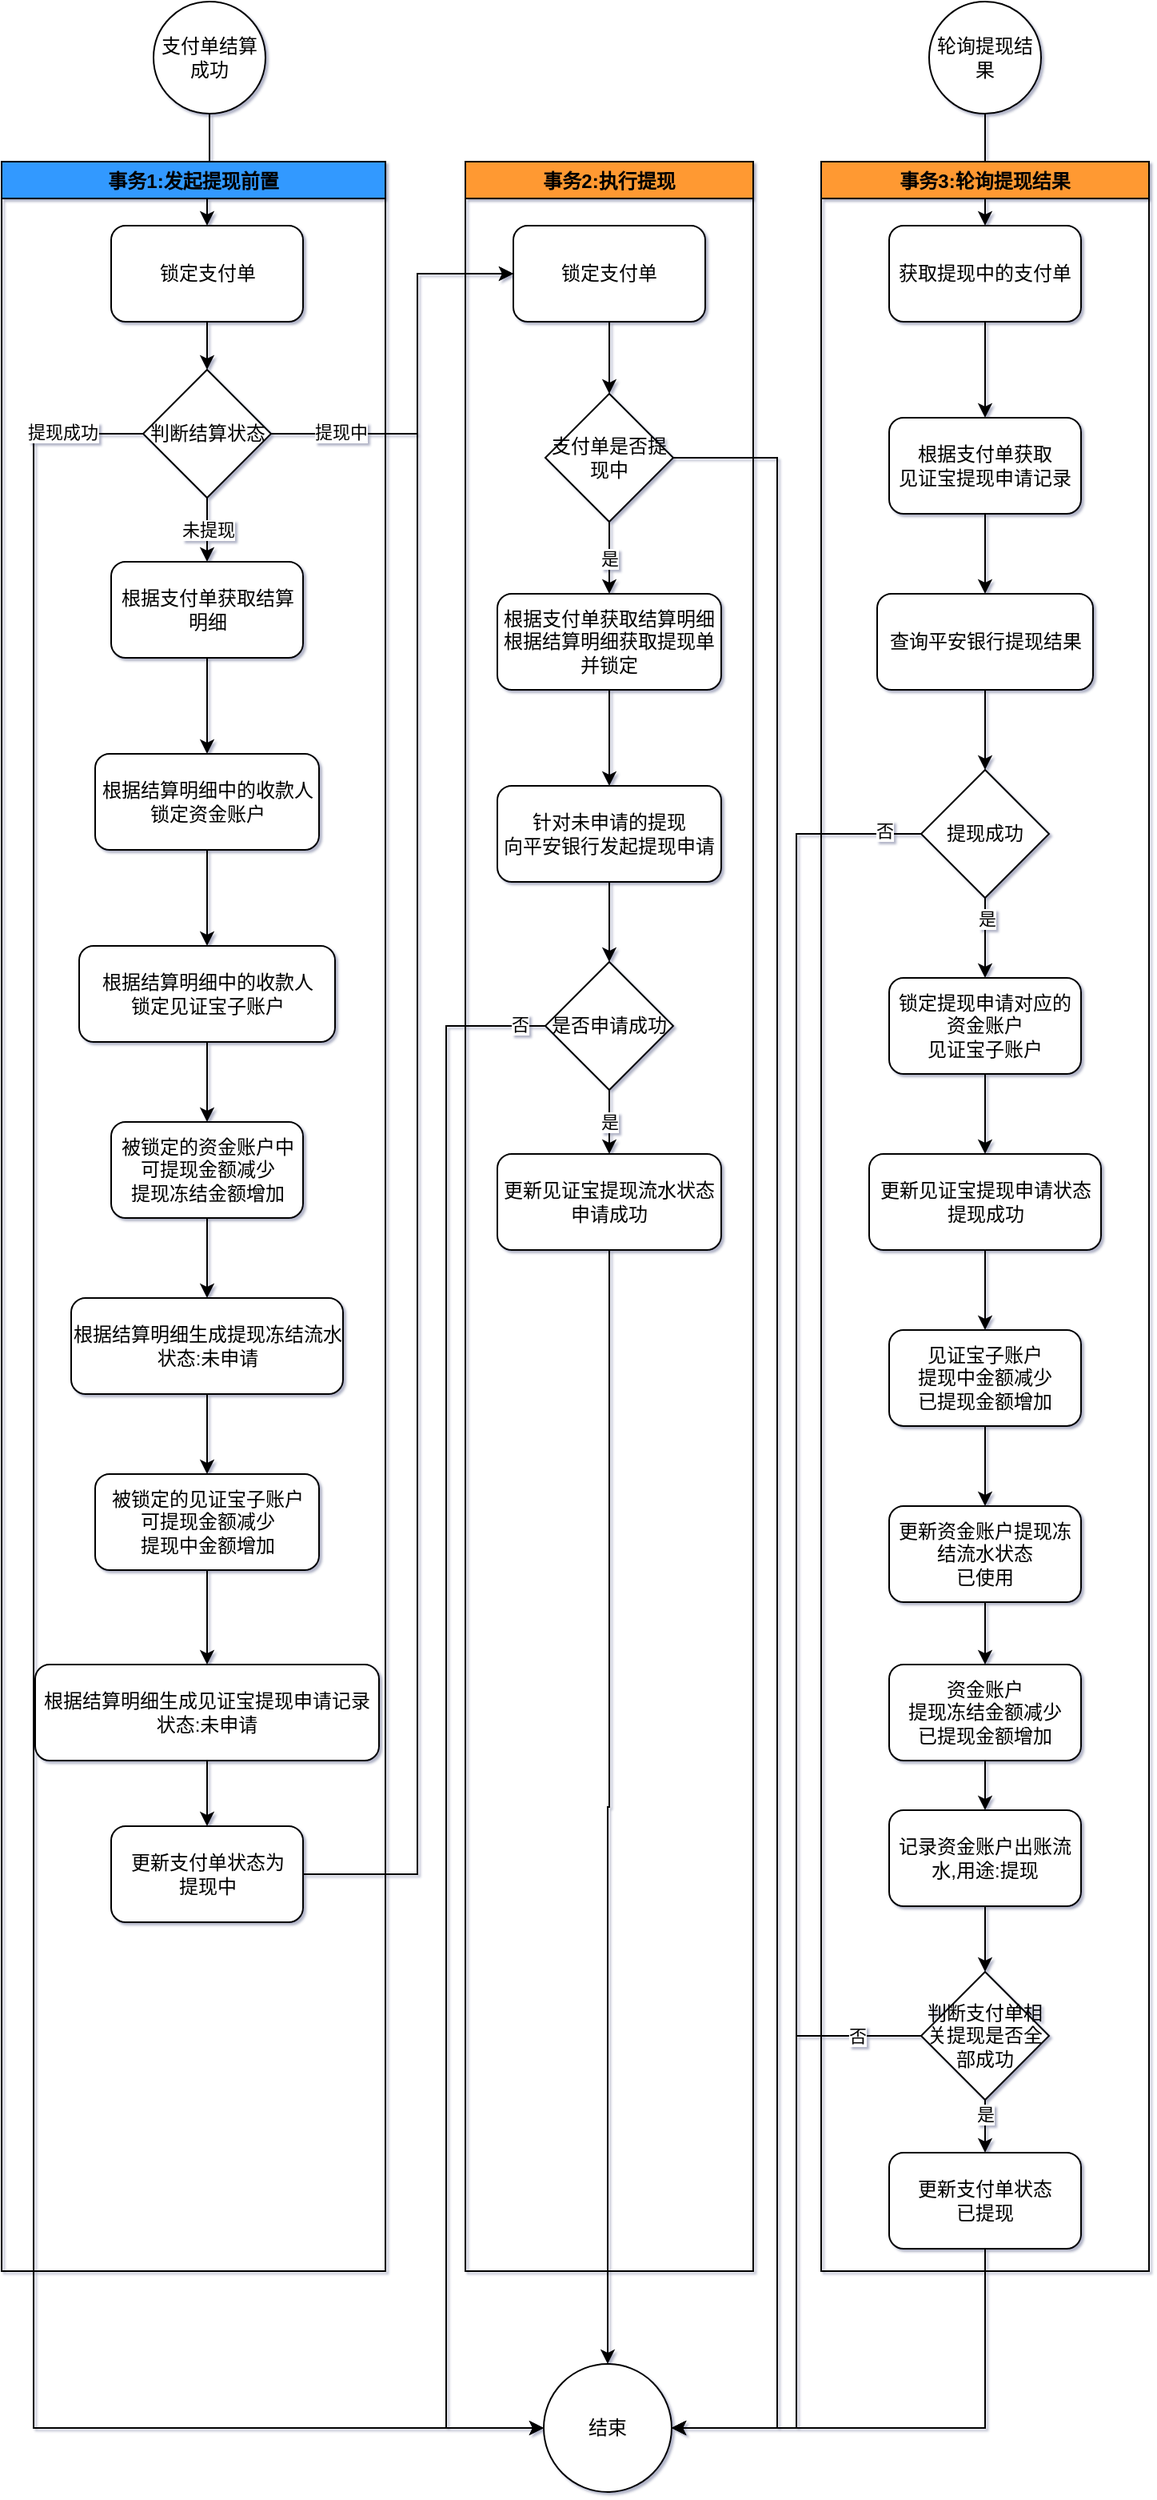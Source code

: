 <mxfile version="16.0.0" type="github">
  <diagram id="C5RBs43oDa-KdzZeNtuy" name="Page-1">
    <mxGraphModel dx="1426" dy="794" grid="0" gridSize="10" guides="1" tooltips="1" connect="1" arrows="1" fold="1" page="1" pageScale="1" pageWidth="827" pageHeight="1169" math="0" shadow="1">
      <root>
        <mxCell id="WIyWlLk6GJQsqaUBKTNV-0" />
        <mxCell id="WIyWlLk6GJQsqaUBKTNV-1" parent="WIyWlLk6GJQsqaUBKTNV-0" />
        <mxCell id="Eefb7Od_bWiWwyiJcDs0-43" style="edgeStyle=orthogonalEdgeStyle;rounded=0;orthogonalLoop=1;jettySize=auto;html=1;entryX=0.5;entryY=0;entryDx=0;entryDy=0;" parent="WIyWlLk6GJQsqaUBKTNV-1" source="Eefb7Od_bWiWwyiJcDs0-0" target="Eefb7Od_bWiWwyiJcDs0-35" edge="1">
          <mxGeometry relative="1" as="geometry" />
        </mxCell>
        <mxCell id="Eefb7Od_bWiWwyiJcDs0-0" value="支付单结算成功" style="ellipse;whiteSpace=wrap;html=1;aspect=fixed;" parent="WIyWlLk6GJQsqaUBKTNV-1" vertex="1">
          <mxGeometry x="165" y="70" width="70" height="70" as="geometry" />
        </mxCell>
        <mxCell id="Eefb7Od_bWiWwyiJcDs0-8" value="事务1:发起提现前置" style="swimlane;fillColor=#3399FF;" parent="WIyWlLk6GJQsqaUBKTNV-1" vertex="1">
          <mxGeometry x="70" y="170" width="240" height="1318" as="geometry" />
        </mxCell>
        <mxCell id="Eefb7Od_bWiWwyiJcDs0-44" style="edgeStyle=orthogonalEdgeStyle;rounded=0;orthogonalLoop=1;jettySize=auto;html=1;entryX=0.5;entryY=0;entryDx=0;entryDy=0;" parent="Eefb7Od_bWiWwyiJcDs0-8" source="Eefb7Od_bWiWwyiJcDs0-35" target="Eefb7Od_bWiWwyiJcDs0-36" edge="1">
          <mxGeometry relative="1" as="geometry" />
        </mxCell>
        <mxCell id="Eefb7Od_bWiWwyiJcDs0-35" value="锁定支付单" style="rounded=1;whiteSpace=wrap;html=1;fillColor=#FFFFFF;" parent="Eefb7Od_bWiWwyiJcDs0-8" vertex="1">
          <mxGeometry x="68.5" y="40" width="120" height="60" as="geometry" />
        </mxCell>
        <mxCell id="Eefb7Od_bWiWwyiJcDs0-39" value="未提现" style="edgeStyle=orthogonalEdgeStyle;rounded=0;orthogonalLoop=1;jettySize=auto;html=1;entryX=0.5;entryY=0;entryDx=0;entryDy=0;" parent="Eefb7Od_bWiWwyiJcDs0-8" source="Eefb7Od_bWiWwyiJcDs0-36" target="Eefb7Od_bWiWwyiJcDs0-1" edge="1">
          <mxGeometry relative="1" as="geometry" />
        </mxCell>
        <mxCell id="Eefb7Od_bWiWwyiJcDs0-36" value="判断结算状态" style="rhombus;whiteSpace=wrap;html=1;fillColor=#FFFFFF;" parent="Eefb7Od_bWiWwyiJcDs0-8" vertex="1">
          <mxGeometry x="88.5" y="130" width="80" height="80" as="geometry" />
        </mxCell>
        <mxCell id="Eefb7Od_bWiWwyiJcDs0-1" value="根据支付单获取结算明细" style="rounded=1;whiteSpace=wrap;html=1;" parent="Eefb7Od_bWiWwyiJcDs0-8" vertex="1">
          <mxGeometry x="68.5" y="250" width="120" height="60" as="geometry" />
        </mxCell>
        <mxCell id="Eefb7Od_bWiWwyiJcDs0-7" value="根据结算明细生成见证宝提现申请记录&lt;br&gt;状态:未申请" style="rounded=1;whiteSpace=wrap;html=1;" parent="Eefb7Od_bWiWwyiJcDs0-8" vertex="1">
          <mxGeometry x="21" y="939" width="215" height="60" as="geometry" />
        </mxCell>
        <mxCell id="Eefb7Od_bWiWwyiJcDs0-6" value="被锁定的见证宝子账户&lt;br&gt;可提现金额减少&lt;br&gt;提现中金额增加" style="rounded=1;whiteSpace=wrap;html=1;" parent="Eefb7Od_bWiWwyiJcDs0-8" vertex="1">
          <mxGeometry x="58.5" y="820" width="140" height="60" as="geometry" />
        </mxCell>
        <mxCell id="Eefb7Od_bWiWwyiJcDs0-15" style="edgeStyle=orthogonalEdgeStyle;rounded=0;orthogonalLoop=1;jettySize=auto;html=1;entryX=0.5;entryY=0;entryDx=0;entryDy=0;" parent="Eefb7Od_bWiWwyiJcDs0-8" source="Eefb7Od_bWiWwyiJcDs0-6" target="Eefb7Od_bWiWwyiJcDs0-7" edge="1">
          <mxGeometry relative="1" as="geometry">
            <mxPoint x="128.5" y="850" as="targetPoint" />
          </mxGeometry>
        </mxCell>
        <mxCell id="Eefb7Od_bWiWwyiJcDs0-3" value="根据结算明细生成提现冻结流水&lt;br&gt;状态:未申请" style="rounded=1;whiteSpace=wrap;html=1;" parent="Eefb7Od_bWiWwyiJcDs0-8" vertex="1">
          <mxGeometry x="43.5" y="710" width="170" height="60" as="geometry" />
        </mxCell>
        <mxCell id="Eefb7Od_bWiWwyiJcDs0-14" style="edgeStyle=orthogonalEdgeStyle;rounded=0;orthogonalLoop=1;jettySize=auto;html=1;" parent="Eefb7Od_bWiWwyiJcDs0-8" source="Eefb7Od_bWiWwyiJcDs0-3" target="Eefb7Od_bWiWwyiJcDs0-6" edge="1">
          <mxGeometry relative="1" as="geometry" />
        </mxCell>
        <mxCell id="Eefb7Od_bWiWwyiJcDs0-4" value="被锁定的资金账户中&lt;br&gt;可提现金额减少&lt;br&gt;提现冻结金额增加" style="rounded=1;whiteSpace=wrap;html=1;" parent="Eefb7Od_bWiWwyiJcDs0-8" vertex="1">
          <mxGeometry x="68.5" y="600" width="120" height="60" as="geometry" />
        </mxCell>
        <mxCell id="Eefb7Od_bWiWwyiJcDs0-13" style="edgeStyle=orthogonalEdgeStyle;rounded=0;orthogonalLoop=1;jettySize=auto;html=1;entryX=0.5;entryY=0;entryDx=0;entryDy=0;" parent="Eefb7Od_bWiWwyiJcDs0-8" source="Eefb7Od_bWiWwyiJcDs0-4" target="Eefb7Od_bWiWwyiJcDs0-3" edge="1">
          <mxGeometry relative="1" as="geometry" />
        </mxCell>
        <mxCell id="Eefb7Od_bWiWwyiJcDs0-5" value="根据结算明细中的收款人&lt;br&gt;锁定见证宝子账户" style="rounded=1;whiteSpace=wrap;html=1;" parent="Eefb7Od_bWiWwyiJcDs0-8" vertex="1">
          <mxGeometry x="48.5" y="490" width="160" height="60" as="geometry" />
        </mxCell>
        <mxCell id="Eefb7Od_bWiWwyiJcDs0-12" style="edgeStyle=orthogonalEdgeStyle;rounded=0;orthogonalLoop=1;jettySize=auto;html=1;entryX=0.5;entryY=0;entryDx=0;entryDy=0;" parent="Eefb7Od_bWiWwyiJcDs0-8" source="Eefb7Od_bWiWwyiJcDs0-5" target="Eefb7Od_bWiWwyiJcDs0-4" edge="1">
          <mxGeometry relative="1" as="geometry" />
        </mxCell>
        <mxCell id="Eefb7Od_bWiWwyiJcDs0-2" value="根据结算明细中的收款人&lt;br&gt;锁定资金账户" style="rounded=1;whiteSpace=wrap;html=1;" parent="Eefb7Od_bWiWwyiJcDs0-8" vertex="1">
          <mxGeometry x="58.5" y="370" width="140" height="60" as="geometry" />
        </mxCell>
        <mxCell id="Eefb7Od_bWiWwyiJcDs0-10" style="edgeStyle=orthogonalEdgeStyle;rounded=0;orthogonalLoop=1;jettySize=auto;html=1;entryX=0.5;entryY=0;entryDx=0;entryDy=0;" parent="Eefb7Od_bWiWwyiJcDs0-8" source="Eefb7Od_bWiWwyiJcDs0-1" target="Eefb7Od_bWiWwyiJcDs0-2" edge="1">
          <mxGeometry relative="1" as="geometry" />
        </mxCell>
        <mxCell id="Eefb7Od_bWiWwyiJcDs0-11" style="edgeStyle=orthogonalEdgeStyle;rounded=0;orthogonalLoop=1;jettySize=auto;html=1;entryX=0.5;entryY=0;entryDx=0;entryDy=0;" parent="Eefb7Od_bWiWwyiJcDs0-8" source="Eefb7Od_bWiWwyiJcDs0-2" target="Eefb7Od_bWiWwyiJcDs0-5" edge="1">
          <mxGeometry relative="1" as="geometry" />
        </mxCell>
        <mxCell id="Eefb7Od_bWiWwyiJcDs0-22" value="更新支付单状态为&lt;br&gt;提现中" style="whiteSpace=wrap;html=1;rounded=1;" parent="Eefb7Od_bWiWwyiJcDs0-8" vertex="1">
          <mxGeometry x="68.5" y="1040" width="120" height="60" as="geometry" />
        </mxCell>
        <mxCell id="Eefb7Od_bWiWwyiJcDs0-23" value="" style="edgeStyle=orthogonalEdgeStyle;rounded=0;orthogonalLoop=1;jettySize=auto;html=1;exitX=0.5;exitY=1;exitDx=0;exitDy=0;" parent="Eefb7Od_bWiWwyiJcDs0-8" source="Eefb7Od_bWiWwyiJcDs0-7" target="Eefb7Od_bWiWwyiJcDs0-22" edge="1">
          <mxGeometry relative="1" as="geometry">
            <mxPoint x="103.5" y="910" as="sourcePoint" />
          </mxGeometry>
        </mxCell>
        <mxCell id="Eefb7Od_bWiWwyiJcDs0-45" style="edgeStyle=orthogonalEdgeStyle;rounded=0;orthogonalLoop=1;jettySize=auto;html=1;entryX=0.5;entryY=0;entryDx=0;entryDy=0;" parent="WIyWlLk6GJQsqaUBKTNV-1" source="Eefb7Od_bWiWwyiJcDs0-25" target="Eefb7Od_bWiWwyiJcDs0-33" edge="1">
          <mxGeometry relative="1" as="geometry" />
        </mxCell>
        <mxCell id="Eefb7Od_bWiWwyiJcDs0-32" value="事务2:执行提现" style="swimlane;fillColor=#FF9933;" parent="WIyWlLk6GJQsqaUBKTNV-1" vertex="1">
          <mxGeometry x="360" y="170" width="180" height="1318" as="geometry" />
        </mxCell>
        <mxCell id="Eefb7Od_bWiWwyiJcDs0-16" value="锁定支付单" style="rounded=1;whiteSpace=wrap;html=1;" parent="Eefb7Od_bWiWwyiJcDs0-32" vertex="1">
          <mxGeometry x="30" y="40" width="120" height="60" as="geometry" />
        </mxCell>
        <mxCell id="Eefb7Od_bWiWwyiJcDs0-26" style="edgeStyle=orthogonalEdgeStyle;rounded=0;orthogonalLoop=1;jettySize=auto;html=1;entryX=0.5;entryY=0;entryDx=0;entryDy=0;" parent="Eefb7Od_bWiWwyiJcDs0-32" source="Eefb7Od_bWiWwyiJcDs0-16" target="aRbRXJZBwmU0dCNxsjRu-0" edge="1">
          <mxGeometry relative="1" as="geometry">
            <mxPoint x="90" y="160" as="targetPoint" />
          </mxGeometry>
        </mxCell>
        <mxCell id="Eefb7Od_bWiWwyiJcDs0-18" value="根据支付单获取结算明细&lt;br&gt;根据结算明细获取提现单并锁定" style="rounded=1;whiteSpace=wrap;html=1;" parent="Eefb7Od_bWiWwyiJcDs0-32" vertex="1">
          <mxGeometry x="20" y="270" width="140" height="60" as="geometry" />
        </mxCell>
        <mxCell id="Eefb7Od_bWiWwyiJcDs0-27" value="是" style="edgeStyle=orthogonalEdgeStyle;rounded=0;orthogonalLoop=1;jettySize=auto;html=1;entryX=0.5;entryY=0;entryDx=0;entryDy=0;exitX=0.5;exitY=1;exitDx=0;exitDy=0;" parent="Eefb7Od_bWiWwyiJcDs0-32" source="aRbRXJZBwmU0dCNxsjRu-0" target="Eefb7Od_bWiWwyiJcDs0-18" edge="1">
          <mxGeometry relative="1" as="geometry">
            <mxPoint x="90" y="241" as="sourcePoint" />
          </mxGeometry>
        </mxCell>
        <mxCell id="Eefb7Od_bWiWwyiJcDs0-20" value="针对未申请的提现&lt;br&gt;向平安银行发起提现申请" style="rounded=1;whiteSpace=wrap;html=1;" parent="Eefb7Od_bWiWwyiJcDs0-32" vertex="1">
          <mxGeometry x="20" y="390" width="140" height="60" as="geometry" />
        </mxCell>
        <mxCell id="Eefb7Od_bWiWwyiJcDs0-28" style="edgeStyle=orthogonalEdgeStyle;rounded=0;orthogonalLoop=1;jettySize=auto;html=1;entryX=0.5;entryY=0;entryDx=0;entryDy=0;" parent="Eefb7Od_bWiWwyiJcDs0-32" source="Eefb7Od_bWiWwyiJcDs0-18" target="Eefb7Od_bWiWwyiJcDs0-20" edge="1">
          <mxGeometry relative="1" as="geometry" />
        </mxCell>
        <mxCell id="Eefb7Od_bWiWwyiJcDs0-24" value="是否申请成功" style="rhombus;whiteSpace=wrap;html=1;" parent="Eefb7Od_bWiWwyiJcDs0-32" vertex="1">
          <mxGeometry x="50" y="500" width="80" height="80" as="geometry" />
        </mxCell>
        <mxCell id="Eefb7Od_bWiWwyiJcDs0-30" style="edgeStyle=orthogonalEdgeStyle;rounded=0;orthogonalLoop=1;jettySize=auto;html=1;entryX=0.5;entryY=0;entryDx=0;entryDy=0;" parent="Eefb7Od_bWiWwyiJcDs0-32" source="Eefb7Od_bWiWwyiJcDs0-20" target="Eefb7Od_bWiWwyiJcDs0-24" edge="1">
          <mxGeometry relative="1" as="geometry" />
        </mxCell>
        <mxCell id="Eefb7Od_bWiWwyiJcDs0-25" value="更新见证宝提现流水状态&lt;br&gt;申请成功" style="rounded=1;whiteSpace=wrap;html=1;" parent="Eefb7Od_bWiWwyiJcDs0-32" vertex="1">
          <mxGeometry x="20" y="620" width="140" height="60" as="geometry" />
        </mxCell>
        <mxCell id="Eefb7Od_bWiWwyiJcDs0-31" value="是" style="edgeStyle=orthogonalEdgeStyle;rounded=0;orthogonalLoop=1;jettySize=auto;html=1;entryX=0.5;entryY=0;entryDx=0;entryDy=0;" parent="Eefb7Od_bWiWwyiJcDs0-32" source="Eefb7Od_bWiWwyiJcDs0-24" target="Eefb7Od_bWiWwyiJcDs0-25" edge="1">
          <mxGeometry relative="1" as="geometry" />
        </mxCell>
        <mxCell id="aRbRXJZBwmU0dCNxsjRu-0" value="支付单是否提现中" style="rhombus;whiteSpace=wrap;html=1;" vertex="1" parent="Eefb7Od_bWiWwyiJcDs0-32">
          <mxGeometry x="50" y="145" width="80" height="80" as="geometry" />
        </mxCell>
        <mxCell id="Eefb7Od_bWiWwyiJcDs0-33" value="结束" style="ellipse;whiteSpace=wrap;html=1;aspect=fixed;" parent="WIyWlLk6GJQsqaUBKTNV-1" vertex="1">
          <mxGeometry x="409" y="1546" width="80" height="80" as="geometry" />
        </mxCell>
        <mxCell id="Eefb7Od_bWiWwyiJcDs0-42" style="edgeStyle=orthogonalEdgeStyle;rounded=0;orthogonalLoop=1;jettySize=auto;html=1;entryX=0;entryY=0.5;entryDx=0;entryDy=0;" parent="WIyWlLk6GJQsqaUBKTNV-1" source="Eefb7Od_bWiWwyiJcDs0-22" target="Eefb7Od_bWiWwyiJcDs0-16" edge="1">
          <mxGeometry relative="1" as="geometry">
            <Array as="points">
              <mxPoint x="330" y="1240" />
              <mxPoint x="330" y="240" />
            </Array>
          </mxGeometry>
        </mxCell>
        <mxCell id="Eefb7Od_bWiWwyiJcDs0-37" style="edgeStyle=orthogonalEdgeStyle;rounded=0;orthogonalLoop=1;jettySize=auto;html=1;entryX=0;entryY=0.5;entryDx=0;entryDy=0;" parent="WIyWlLk6GJQsqaUBKTNV-1" source="Eefb7Od_bWiWwyiJcDs0-36" target="Eefb7Od_bWiWwyiJcDs0-16" edge="1">
          <mxGeometry relative="1" as="geometry">
            <Array as="points">
              <mxPoint x="330" y="340" />
              <mxPoint x="330" y="240" />
            </Array>
          </mxGeometry>
        </mxCell>
        <mxCell id="Eefb7Od_bWiWwyiJcDs0-38" value="提现中" style="edgeLabel;html=1;align=center;verticalAlign=middle;resizable=0;points=[];" parent="Eefb7Od_bWiWwyiJcDs0-37" vertex="1" connectable="0">
          <mxGeometry x="-0.658" y="1" relative="1" as="geometry">
            <mxPoint as="offset" />
          </mxGeometry>
        </mxCell>
        <mxCell id="Eefb7Od_bWiWwyiJcDs0-40" style="edgeStyle=orthogonalEdgeStyle;rounded=0;orthogonalLoop=1;jettySize=auto;html=1;entryX=0;entryY=0.5;entryDx=0;entryDy=0;" parent="WIyWlLk6GJQsqaUBKTNV-1" source="Eefb7Od_bWiWwyiJcDs0-36" target="Eefb7Od_bWiWwyiJcDs0-33" edge="1">
          <mxGeometry relative="1" as="geometry">
            <Array as="points">
              <mxPoint x="90" y="340" />
              <mxPoint x="90" y="1586" />
            </Array>
          </mxGeometry>
        </mxCell>
        <mxCell id="Eefb7Od_bWiWwyiJcDs0-41" value="提现成功" style="edgeLabel;html=1;align=center;verticalAlign=middle;resizable=0;points=[];" parent="Eefb7Od_bWiWwyiJcDs0-40" vertex="1" connectable="0">
          <mxGeometry x="-0.938" y="-1" relative="1" as="geometry">
            <mxPoint as="offset" />
          </mxGeometry>
        </mxCell>
        <mxCell id="Eefb7Od_bWiWwyiJcDs0-62" style="edgeStyle=orthogonalEdgeStyle;rounded=0;orthogonalLoop=1;jettySize=auto;html=1;entryX=0.5;entryY=0;entryDx=0;entryDy=0;" parent="WIyWlLk6GJQsqaUBKTNV-1" source="Eefb7Od_bWiWwyiJcDs0-47" target="Eefb7Od_bWiWwyiJcDs0-48" edge="1">
          <mxGeometry relative="1" as="geometry" />
        </mxCell>
        <mxCell id="Eefb7Od_bWiWwyiJcDs0-47" value="轮询提现结果" style="ellipse;whiteSpace=wrap;html=1;aspect=fixed;" parent="WIyWlLk6GJQsqaUBKTNV-1" vertex="1">
          <mxGeometry x="650" y="70" width="70" height="70" as="geometry" />
        </mxCell>
        <mxCell id="Eefb7Od_bWiWwyiJcDs0-63" style="edgeStyle=orthogonalEdgeStyle;rounded=0;orthogonalLoop=1;jettySize=auto;html=1;entryX=0.5;entryY=0;entryDx=0;entryDy=0;" parent="WIyWlLk6GJQsqaUBKTNV-1" source="Eefb7Od_bWiWwyiJcDs0-48" target="Eefb7Od_bWiWwyiJcDs0-49" edge="1">
          <mxGeometry relative="1" as="geometry" />
        </mxCell>
        <mxCell id="Eefb7Od_bWiWwyiJcDs0-48" value="获取提现中的支付单" style="rounded=1;whiteSpace=wrap;html=1;fillColor=#FFFFFF;" parent="WIyWlLk6GJQsqaUBKTNV-1" vertex="1">
          <mxGeometry x="625" y="210" width="120" height="60" as="geometry" />
        </mxCell>
        <mxCell id="Eefb7Od_bWiWwyiJcDs0-64" style="edgeStyle=orthogonalEdgeStyle;rounded=0;orthogonalLoop=1;jettySize=auto;html=1;entryX=0.5;entryY=0;entryDx=0;entryDy=0;" parent="WIyWlLk6GJQsqaUBKTNV-1" source="Eefb7Od_bWiWwyiJcDs0-49" target="Eefb7Od_bWiWwyiJcDs0-51" edge="1">
          <mxGeometry relative="1" as="geometry" />
        </mxCell>
        <mxCell id="Eefb7Od_bWiWwyiJcDs0-49" value="根据支付单获取&lt;br&gt;见证宝提现申请记录" style="rounded=1;whiteSpace=wrap;html=1;fillColor=#FFFFFF;" parent="WIyWlLk6GJQsqaUBKTNV-1" vertex="1">
          <mxGeometry x="625" y="330" width="120" height="60" as="geometry" />
        </mxCell>
        <mxCell id="Eefb7Od_bWiWwyiJcDs0-65" style="edgeStyle=orthogonalEdgeStyle;rounded=0;orthogonalLoop=1;jettySize=auto;html=1;entryX=0.5;entryY=0;entryDx=0;entryDy=0;" parent="WIyWlLk6GJQsqaUBKTNV-1" source="Eefb7Od_bWiWwyiJcDs0-51" target="Eefb7Od_bWiWwyiJcDs0-53" edge="1">
          <mxGeometry relative="1" as="geometry" />
        </mxCell>
        <mxCell id="Eefb7Od_bWiWwyiJcDs0-51" value="查询平安银行提现结果" style="rounded=1;whiteSpace=wrap;html=1;fillColor=#FFFFFF;" parent="WIyWlLk6GJQsqaUBKTNV-1" vertex="1">
          <mxGeometry x="617.5" y="440" width="135" height="60" as="geometry" />
        </mxCell>
        <mxCell id="Eefb7Od_bWiWwyiJcDs0-68" style="edgeStyle=orthogonalEdgeStyle;rounded=0;orthogonalLoop=1;jettySize=auto;html=1;entryX=0.5;entryY=0;entryDx=0;entryDy=0;" parent="WIyWlLk6GJQsqaUBKTNV-1" source="Eefb7Od_bWiWwyiJcDs0-54" target="Eefb7Od_bWiWwyiJcDs0-56" edge="1">
          <mxGeometry relative="1" as="geometry" />
        </mxCell>
        <mxCell id="Eefb7Od_bWiWwyiJcDs0-54" value="更新见证宝提现申请状态&lt;br&gt;提现成功" style="rounded=1;whiteSpace=wrap;html=1;fillColor=#FFFFFF;" parent="WIyWlLk6GJQsqaUBKTNV-1" vertex="1">
          <mxGeometry x="612.5" y="790" width="145" height="60" as="geometry" />
        </mxCell>
        <mxCell id="Eefb7Od_bWiWwyiJcDs0-67" style="edgeStyle=orthogonalEdgeStyle;rounded=0;orthogonalLoop=1;jettySize=auto;html=1;entryX=0.5;entryY=0;entryDx=0;entryDy=0;" parent="WIyWlLk6GJQsqaUBKTNV-1" source="Eefb7Od_bWiWwyiJcDs0-55" target="Eefb7Od_bWiWwyiJcDs0-54" edge="1">
          <mxGeometry relative="1" as="geometry" />
        </mxCell>
        <mxCell id="Eefb7Od_bWiWwyiJcDs0-55" value="锁定提现申请对应的&lt;br&gt;资金账户&lt;br&gt;见证宝子账户" style="rounded=1;whiteSpace=wrap;html=1;fillColor=#FFFFFF;" parent="WIyWlLk6GJQsqaUBKTNV-1" vertex="1">
          <mxGeometry x="625" y="680" width="120" height="60" as="geometry" />
        </mxCell>
        <mxCell id="Eefb7Od_bWiWwyiJcDs0-69" style="edgeStyle=orthogonalEdgeStyle;rounded=0;orthogonalLoop=1;jettySize=auto;html=1;entryX=0.5;entryY=0;entryDx=0;entryDy=0;" parent="WIyWlLk6GJQsqaUBKTNV-1" source="Eefb7Od_bWiWwyiJcDs0-56" target="Eefb7Od_bWiWwyiJcDs0-57" edge="1">
          <mxGeometry relative="1" as="geometry" />
        </mxCell>
        <mxCell id="Eefb7Od_bWiWwyiJcDs0-56" value="见证宝子账户&lt;br&gt;提现中金额减少&lt;br&gt;已提现金额增加" style="rounded=1;whiteSpace=wrap;html=1;fillColor=#FFFFFF;" parent="WIyWlLk6GJQsqaUBKTNV-1" vertex="1">
          <mxGeometry x="625" y="900" width="120" height="60" as="geometry" />
        </mxCell>
        <mxCell id="Eefb7Od_bWiWwyiJcDs0-70" style="edgeStyle=orthogonalEdgeStyle;rounded=0;orthogonalLoop=1;jettySize=auto;html=1;entryX=0.5;entryY=0;entryDx=0;entryDy=0;" parent="WIyWlLk6GJQsqaUBKTNV-1" source="Eefb7Od_bWiWwyiJcDs0-57" target="Eefb7Od_bWiWwyiJcDs0-58" edge="1">
          <mxGeometry relative="1" as="geometry" />
        </mxCell>
        <mxCell id="Eefb7Od_bWiWwyiJcDs0-57" value="更新资金账户提现冻结流水状态&lt;br&gt;已使用" style="rounded=1;whiteSpace=wrap;html=1;fillColor=#FFFFFF;" parent="WIyWlLk6GJQsqaUBKTNV-1" vertex="1">
          <mxGeometry x="625" y="1010" width="120" height="60" as="geometry" />
        </mxCell>
        <mxCell id="Eefb7Od_bWiWwyiJcDs0-80" style="edgeStyle=orthogonalEdgeStyle;rounded=0;orthogonalLoop=1;jettySize=auto;html=1;entryX=0.5;entryY=0;entryDx=0;entryDy=0;" parent="WIyWlLk6GJQsqaUBKTNV-1" source="Eefb7Od_bWiWwyiJcDs0-58" target="Eefb7Od_bWiWwyiJcDs0-79" edge="1">
          <mxGeometry relative="1" as="geometry" />
        </mxCell>
        <mxCell id="Eefb7Od_bWiWwyiJcDs0-58" value="资金账户&lt;br&gt;提现冻结金额减少&lt;br&gt;已提现金额增加" style="rounded=1;whiteSpace=wrap;html=1;fillColor=#FFFFFF;" parent="WIyWlLk6GJQsqaUBKTNV-1" vertex="1">
          <mxGeometry x="625" y="1109" width="120" height="60" as="geometry" />
        </mxCell>
        <mxCell id="Eefb7Od_bWiWwyiJcDs0-74" value="否" style="edgeStyle=orthogonalEdgeStyle;rounded=0;orthogonalLoop=1;jettySize=auto;html=1;entryX=1;entryY=0.5;entryDx=0;entryDy=0;" parent="WIyWlLk6GJQsqaUBKTNV-1" source="Eefb7Od_bWiWwyiJcDs0-59" target="Eefb7Od_bWiWwyiJcDs0-33" edge="1">
          <mxGeometry x="-0.798" relative="1" as="geometry">
            <mxPoint x="560.0" y="1300.0" as="targetPoint" />
            <mxPoint as="offset" />
          </mxGeometry>
        </mxCell>
        <mxCell id="Eefb7Od_bWiWwyiJcDs0-73" style="edgeStyle=orthogonalEdgeStyle;rounded=0;orthogonalLoop=1;jettySize=auto;html=1;entryX=1;entryY=0.5;entryDx=0;entryDy=0;" parent="WIyWlLk6GJQsqaUBKTNV-1" source="Eefb7Od_bWiWwyiJcDs0-60" target="Eefb7Od_bWiWwyiJcDs0-33" edge="1">
          <mxGeometry relative="1" as="geometry">
            <Array as="points">
              <mxPoint x="685" y="1586" />
            </Array>
          </mxGeometry>
        </mxCell>
        <mxCell id="Eefb7Od_bWiWwyiJcDs0-61" value="事务3:轮询提现结果" style="swimlane;fillColor=#FF9933;" parent="WIyWlLk6GJQsqaUBKTNV-1" vertex="1">
          <mxGeometry x="582.5" y="170" width="205" height="1318" as="geometry" />
        </mxCell>
        <mxCell id="Eefb7Od_bWiWwyiJcDs0-53" value="提现成功" style="rhombus;whiteSpace=wrap;html=1;fillColor=#FFFFFF;" parent="Eefb7Od_bWiWwyiJcDs0-61" vertex="1">
          <mxGeometry x="62.5" y="380" width="80" height="80" as="geometry" />
        </mxCell>
        <mxCell id="Eefb7Od_bWiWwyiJcDs0-60" value="更新支付单状态&lt;br&gt;已提现" style="rounded=1;whiteSpace=wrap;html=1;fillColor=#FFFFFF;" parent="Eefb7Od_bWiWwyiJcDs0-61" vertex="1">
          <mxGeometry x="42.5" y="1244" width="120" height="60" as="geometry" />
        </mxCell>
        <mxCell id="Eefb7Od_bWiWwyiJcDs0-59" value="判断支付单相关提现是否全部成功" style="rhombus;whiteSpace=wrap;html=1;fillColor=#FFFFFF;" parent="Eefb7Od_bWiWwyiJcDs0-61" vertex="1">
          <mxGeometry x="62.5" y="1131" width="80" height="80" as="geometry" />
        </mxCell>
        <mxCell id="Eefb7Od_bWiWwyiJcDs0-72" style="edgeStyle=orthogonalEdgeStyle;rounded=0;orthogonalLoop=1;jettySize=auto;html=1;entryX=0.5;entryY=0;entryDx=0;entryDy=0;" parent="Eefb7Od_bWiWwyiJcDs0-61" source="Eefb7Od_bWiWwyiJcDs0-59" target="Eefb7Od_bWiWwyiJcDs0-60" edge="1">
          <mxGeometry relative="1" as="geometry" />
        </mxCell>
        <mxCell id="Eefb7Od_bWiWwyiJcDs0-75" value="是" style="edgeLabel;html=1;align=center;verticalAlign=middle;resizable=0;points=[];" parent="Eefb7Od_bWiWwyiJcDs0-72" vertex="1" connectable="0">
          <mxGeometry x="-0.64" relative="1" as="geometry">
            <mxPoint as="offset" />
          </mxGeometry>
        </mxCell>
        <mxCell id="Eefb7Od_bWiWwyiJcDs0-81" style="edgeStyle=orthogonalEdgeStyle;rounded=0;orthogonalLoop=1;jettySize=auto;html=1;entryX=0.5;entryY=0;entryDx=0;entryDy=0;" parent="Eefb7Od_bWiWwyiJcDs0-61" source="Eefb7Od_bWiWwyiJcDs0-79" target="Eefb7Od_bWiWwyiJcDs0-59" edge="1">
          <mxGeometry relative="1" as="geometry" />
        </mxCell>
        <mxCell id="Eefb7Od_bWiWwyiJcDs0-79" value="记录资金账户出账流水,用途:提现" style="rounded=1;whiteSpace=wrap;html=1;fillColor=#FFFFFF;" parent="Eefb7Od_bWiWwyiJcDs0-61" vertex="1">
          <mxGeometry x="42.5" y="1030" width="120" height="60" as="geometry" />
        </mxCell>
        <mxCell id="Eefb7Od_bWiWwyiJcDs0-66" style="edgeStyle=orthogonalEdgeStyle;rounded=0;orthogonalLoop=1;jettySize=auto;html=1;entryX=0.5;entryY=0;entryDx=0;entryDy=0;" parent="WIyWlLk6GJQsqaUBKTNV-1" source="Eefb7Od_bWiWwyiJcDs0-53" target="Eefb7Od_bWiWwyiJcDs0-55" edge="1">
          <mxGeometry relative="1" as="geometry" />
        </mxCell>
        <mxCell id="Eefb7Od_bWiWwyiJcDs0-76" value="是" style="edgeLabel;html=1;align=center;verticalAlign=middle;resizable=0;points=[];" parent="Eefb7Od_bWiWwyiJcDs0-66" vertex="1" connectable="0">
          <mxGeometry x="-0.49" y="1" relative="1" as="geometry">
            <mxPoint as="offset" />
          </mxGeometry>
        </mxCell>
        <mxCell id="Eefb7Od_bWiWwyiJcDs0-77" style="edgeStyle=orthogonalEdgeStyle;rounded=0;orthogonalLoop=1;jettySize=auto;html=1;entryX=1;entryY=0.5;entryDx=0;entryDy=0;" parent="WIyWlLk6GJQsqaUBKTNV-1" source="Eefb7Od_bWiWwyiJcDs0-53" target="Eefb7Od_bWiWwyiJcDs0-33" edge="1">
          <mxGeometry relative="1" as="geometry" />
        </mxCell>
        <mxCell id="Eefb7Od_bWiWwyiJcDs0-78" value="否" style="edgeLabel;html=1;align=center;verticalAlign=middle;resizable=0;points=[];" parent="Eefb7Od_bWiWwyiJcDs0-77" vertex="1" connectable="0">
          <mxGeometry x="-0.959" y="-2" relative="1" as="geometry">
            <mxPoint as="offset" />
          </mxGeometry>
        </mxCell>
        <mxCell id="Eefb7Od_bWiWwyiJcDs0-82" style="edgeStyle=orthogonalEdgeStyle;rounded=0;orthogonalLoop=1;jettySize=auto;html=1;entryX=0;entryY=0.5;entryDx=0;entryDy=0;" parent="WIyWlLk6GJQsqaUBKTNV-1" source="Eefb7Od_bWiWwyiJcDs0-24" target="Eefb7Od_bWiWwyiJcDs0-33" edge="1">
          <mxGeometry relative="1" as="geometry">
            <Array as="points">
              <mxPoint x="348" y="710" />
              <mxPoint x="348" y="1586" />
            </Array>
          </mxGeometry>
        </mxCell>
        <mxCell id="Eefb7Od_bWiWwyiJcDs0-83" value="否" style="edgeLabel;html=1;align=center;verticalAlign=middle;resizable=0;points=[];" parent="Eefb7Od_bWiWwyiJcDs0-82" vertex="1" connectable="0">
          <mxGeometry x="-0.968" y="-1" relative="1" as="geometry">
            <mxPoint as="offset" />
          </mxGeometry>
        </mxCell>
        <mxCell id="aRbRXJZBwmU0dCNxsjRu-1" style="edgeStyle=orthogonalEdgeStyle;rounded=0;orthogonalLoop=1;jettySize=auto;html=1;entryX=1;entryY=0.5;entryDx=0;entryDy=0;" edge="1" parent="WIyWlLk6GJQsqaUBKTNV-1" source="aRbRXJZBwmU0dCNxsjRu-0" target="Eefb7Od_bWiWwyiJcDs0-33">
          <mxGeometry relative="1" as="geometry">
            <Array as="points">
              <mxPoint x="555" y="355" />
              <mxPoint x="555" y="1586" />
            </Array>
          </mxGeometry>
        </mxCell>
      </root>
    </mxGraphModel>
  </diagram>
</mxfile>
